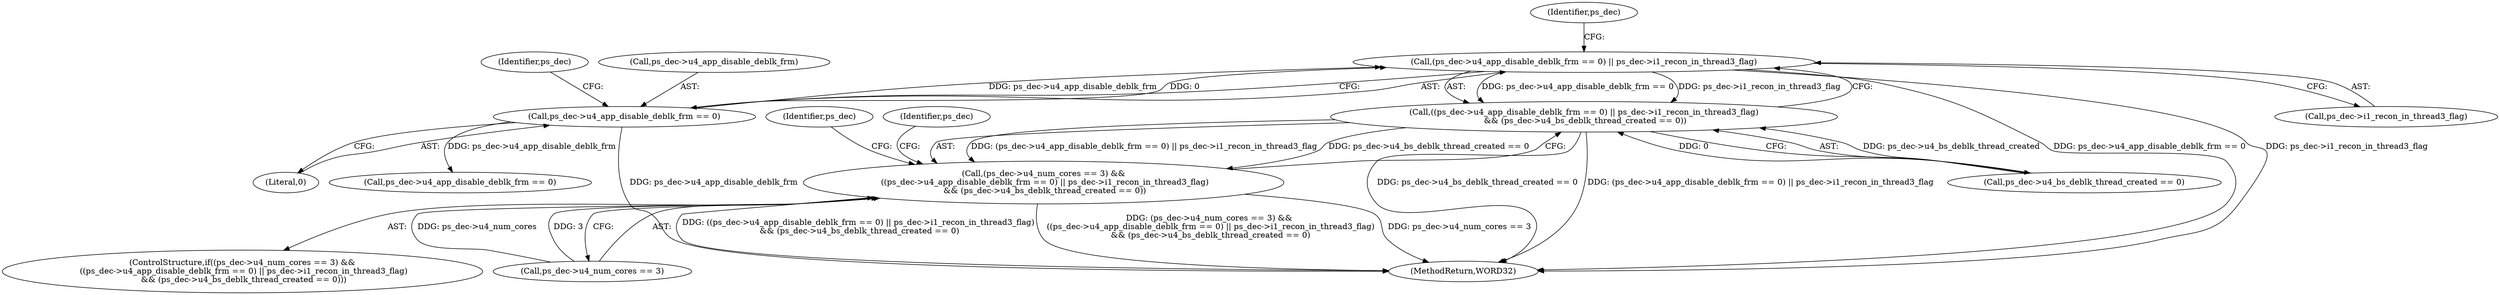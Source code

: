 digraph "0_Android_0b23c81c3dd9ec38f7e6806a3955fed1925541a0_1@pointer" {
"1000479" [label="(Call,(ps_dec->u4_app_disable_deblk_frm == 0) || ps_dec->i1_recon_in_thread3_flag)"];
"1000480" [label="(Call,ps_dec->u4_app_disable_deblk_frm == 0)"];
"1000478" [label="(Call,((ps_dec->u4_app_disable_deblk_frm == 0) || ps_dec->i1_recon_in_thread3_flag)\n && (ps_dec->u4_bs_deblk_thread_created == 0))"];
"1000472" [label="(Call,(ps_dec->u4_num_cores == 3) &&\n ((ps_dec->u4_app_disable_deblk_frm == 0) || ps_dec->i1_recon_in_thread3_flag)\n && (ps_dec->u4_bs_deblk_thread_created == 0))"];
"1000472" [label="(Call,(ps_dec->u4_num_cores == 3) &&\n ((ps_dec->u4_app_disable_deblk_frm == 0) || ps_dec->i1_recon_in_thread3_flag)\n && (ps_dec->u4_bs_deblk_thread_created == 0))"];
"1000496" [label="(Identifier,ps_dec)"];
"1000478" [label="(Call,((ps_dec->u4_app_disable_deblk_frm == 0) || ps_dec->i1_recon_in_thread3_flag)\n && (ps_dec->u4_bs_deblk_thread_created == 0))"];
"1000484" [label="(Literal,0)"];
"1000488" [label="(Call,ps_dec->u4_bs_deblk_thread_created == 0)"];
"1001427" [label="(MethodReturn,WORD32)"];
"1000486" [label="(Identifier,ps_dec)"];
"1000481" [label="(Call,ps_dec->u4_app_disable_deblk_frm)"];
"1000490" [label="(Identifier,ps_dec)"];
"1001144" [label="(Call,ps_dec->u4_app_disable_deblk_frm == 0)"];
"1000471" [label="(ControlStructure,if((ps_dec->u4_num_cores == 3) &&\n ((ps_dec->u4_app_disable_deblk_frm == 0) || ps_dec->i1_recon_in_thread3_flag)\n && (ps_dec->u4_bs_deblk_thread_created == 0)))"];
"1000473" [label="(Call,ps_dec->u4_num_cores == 3)"];
"1000485" [label="(Call,ps_dec->i1_recon_in_thread3_flag)"];
"1000517" [label="(Identifier,ps_dec)"];
"1000480" [label="(Call,ps_dec->u4_app_disable_deblk_frm == 0)"];
"1000479" [label="(Call,(ps_dec->u4_app_disable_deblk_frm == 0) || ps_dec->i1_recon_in_thread3_flag)"];
"1000479" -> "1000478"  [label="AST: "];
"1000479" -> "1000480"  [label="CFG: "];
"1000479" -> "1000485"  [label="CFG: "];
"1000480" -> "1000479"  [label="AST: "];
"1000485" -> "1000479"  [label="AST: "];
"1000490" -> "1000479"  [label="CFG: "];
"1000478" -> "1000479"  [label="CFG: "];
"1000479" -> "1001427"  [label="DDG: ps_dec->u4_app_disable_deblk_frm == 0"];
"1000479" -> "1001427"  [label="DDG: ps_dec->i1_recon_in_thread3_flag"];
"1000479" -> "1000478"  [label="DDG: ps_dec->u4_app_disable_deblk_frm == 0"];
"1000479" -> "1000478"  [label="DDG: ps_dec->i1_recon_in_thread3_flag"];
"1000480" -> "1000479"  [label="DDG: ps_dec->u4_app_disable_deblk_frm"];
"1000480" -> "1000479"  [label="DDG: 0"];
"1000480" -> "1000484"  [label="CFG: "];
"1000481" -> "1000480"  [label="AST: "];
"1000484" -> "1000480"  [label="AST: "];
"1000486" -> "1000480"  [label="CFG: "];
"1000480" -> "1001427"  [label="DDG: ps_dec->u4_app_disable_deblk_frm"];
"1000480" -> "1001144"  [label="DDG: ps_dec->u4_app_disable_deblk_frm"];
"1000478" -> "1000472"  [label="AST: "];
"1000478" -> "1000488"  [label="CFG: "];
"1000488" -> "1000478"  [label="AST: "];
"1000472" -> "1000478"  [label="CFG: "];
"1000478" -> "1001427"  [label="DDG: ps_dec->u4_bs_deblk_thread_created == 0"];
"1000478" -> "1001427"  [label="DDG: (ps_dec->u4_app_disable_deblk_frm == 0) || ps_dec->i1_recon_in_thread3_flag"];
"1000478" -> "1000472"  [label="DDG: (ps_dec->u4_app_disable_deblk_frm == 0) || ps_dec->i1_recon_in_thread3_flag"];
"1000478" -> "1000472"  [label="DDG: ps_dec->u4_bs_deblk_thread_created == 0"];
"1000488" -> "1000478"  [label="DDG: ps_dec->u4_bs_deblk_thread_created"];
"1000488" -> "1000478"  [label="DDG: 0"];
"1000472" -> "1000471"  [label="AST: "];
"1000472" -> "1000473"  [label="CFG: "];
"1000473" -> "1000472"  [label="AST: "];
"1000496" -> "1000472"  [label="CFG: "];
"1000517" -> "1000472"  [label="CFG: "];
"1000472" -> "1001427"  [label="DDG: (ps_dec->u4_num_cores == 3) &&\n ((ps_dec->u4_app_disable_deblk_frm == 0) || ps_dec->i1_recon_in_thread3_flag)\n && (ps_dec->u4_bs_deblk_thread_created == 0)"];
"1000472" -> "1001427"  [label="DDG: ps_dec->u4_num_cores == 3"];
"1000472" -> "1001427"  [label="DDG: ((ps_dec->u4_app_disable_deblk_frm == 0) || ps_dec->i1_recon_in_thread3_flag)\n && (ps_dec->u4_bs_deblk_thread_created == 0)"];
"1000473" -> "1000472"  [label="DDG: ps_dec->u4_num_cores"];
"1000473" -> "1000472"  [label="DDG: 3"];
}
